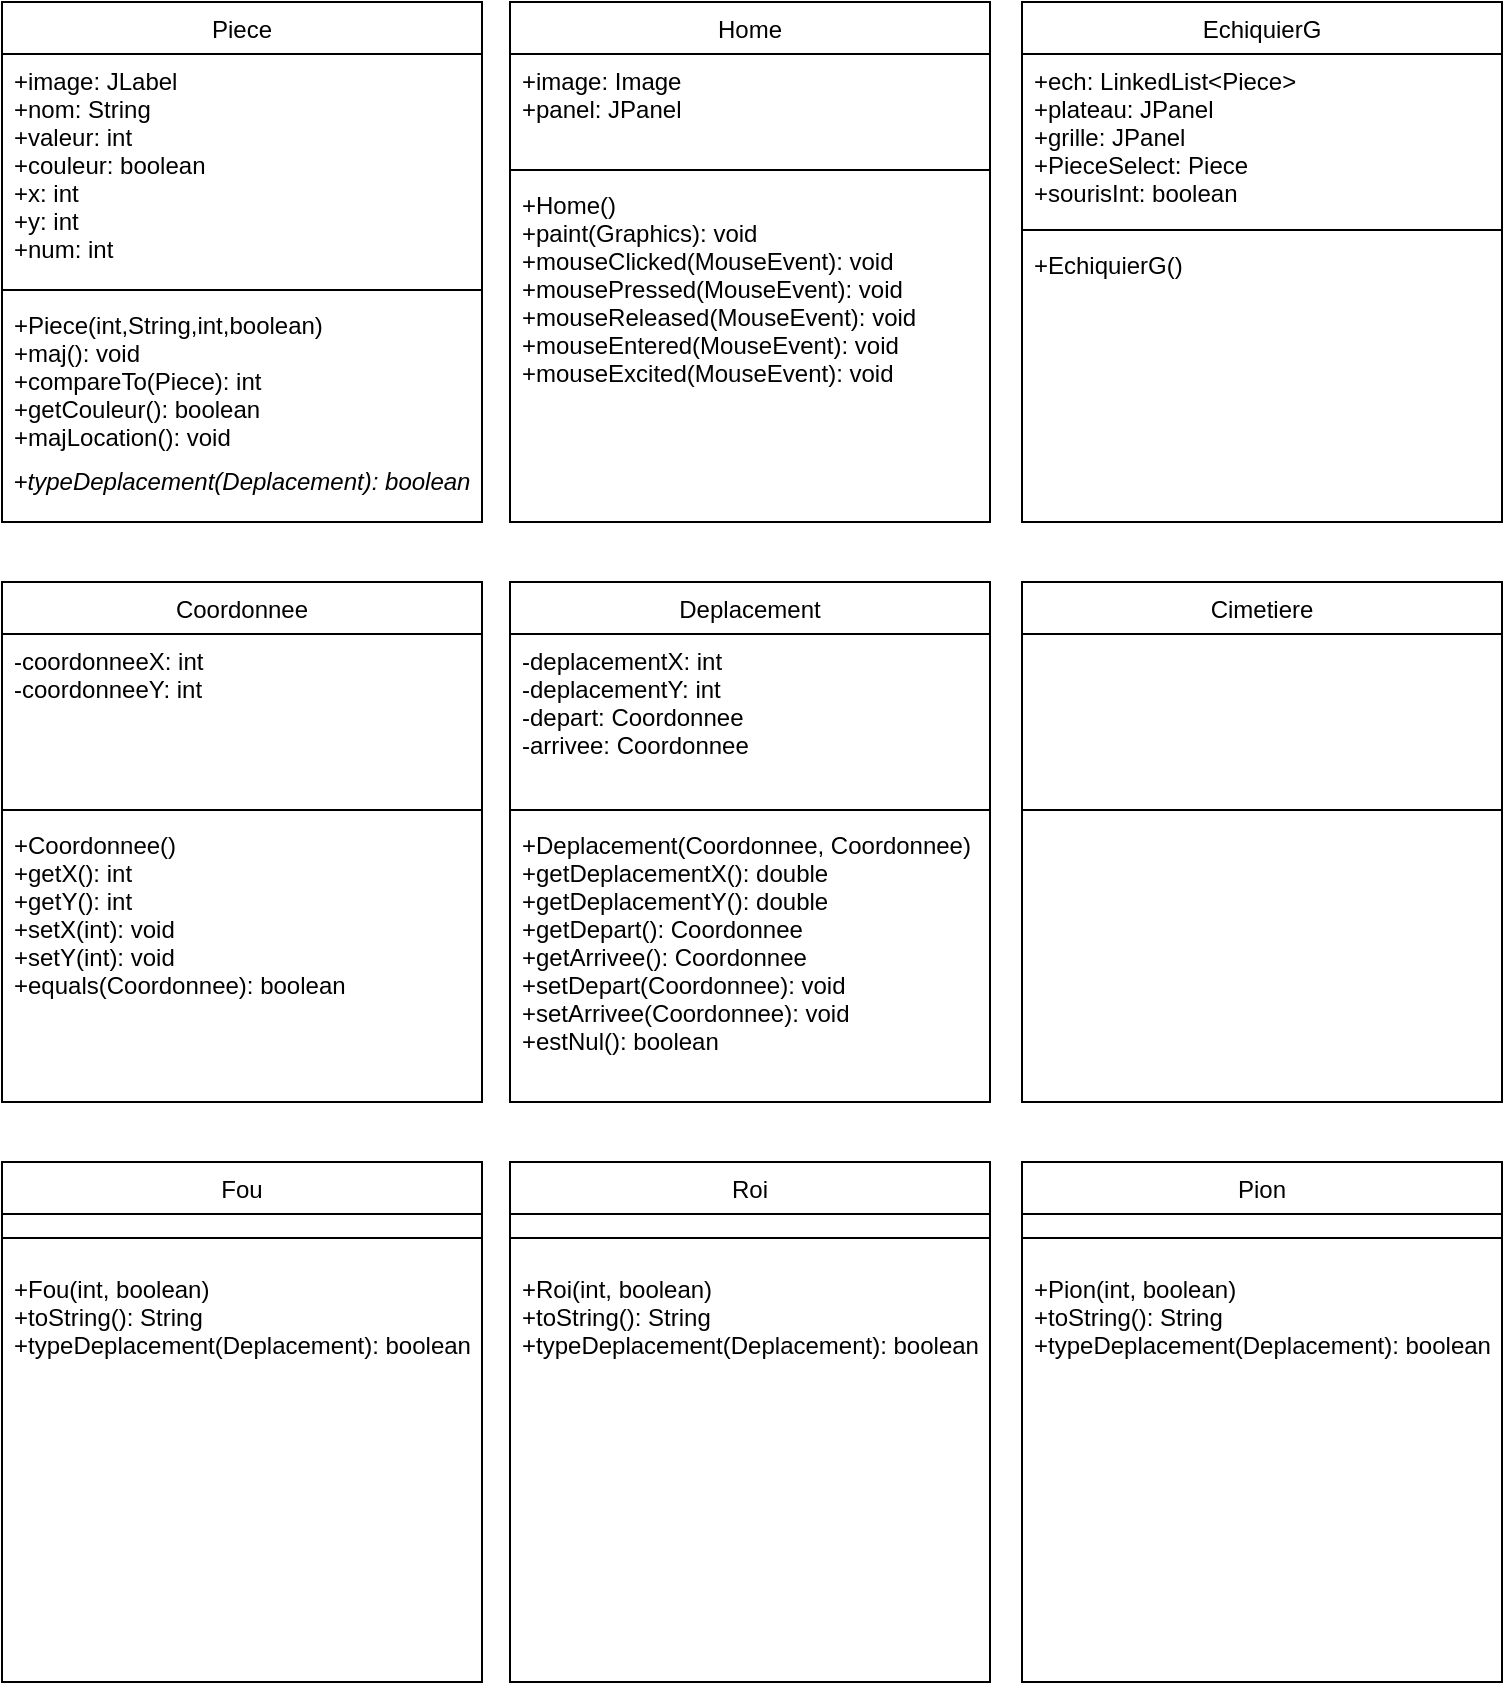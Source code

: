<mxfile version="14.4.4" type="github">
  <diagram id="C5RBs43oDa-KdzZeNtuy" name="Page-1">
    <mxGraphModel dx="462" dy="770" grid="1" gridSize="10" guides="1" tooltips="1" connect="1" arrows="1" fold="1" page="1" pageScale="1" pageWidth="827" pageHeight="1169" math="0" shadow="0">
      <root>
        <mxCell id="WIyWlLk6GJQsqaUBKTNV-0" />
        <mxCell id="WIyWlLk6GJQsqaUBKTNV-1" parent="WIyWlLk6GJQsqaUBKTNV-0" />
        <mxCell id="zkfFHV4jXpPFQw0GAbJ--17" value="Piece" style="swimlane;fontStyle=0;align=center;verticalAlign=top;childLayout=stackLayout;horizontal=1;startSize=26;horizontalStack=0;resizeParent=1;resizeLast=0;collapsible=1;marginBottom=0;rounded=0;shadow=0;strokeWidth=1;flipH=1;" parent="WIyWlLk6GJQsqaUBKTNV-1" vertex="1">
          <mxGeometry x="40" y="50" width="240" height="260" as="geometry">
            <mxRectangle x="550" y="140" width="160" height="26" as="alternateBounds" />
          </mxGeometry>
        </mxCell>
        <mxCell id="zkfFHV4jXpPFQw0GAbJ--18" value="+image: JLabel&#xa;+nom: String&#xa;+valeur: int&#xa;+couleur: boolean&#xa;+x: int&#xa;+y: int&#xa;+num: int&#xa;&#xa;" style="text;align=left;verticalAlign=top;spacingLeft=4;spacingRight=4;overflow=hidden;rotatable=0;points=[[0,0.5],[1,0.5]];portConstraint=eastwest;flipH=1;" parent="zkfFHV4jXpPFQw0GAbJ--17" vertex="1">
          <mxGeometry y="26" width="240" height="114" as="geometry" />
        </mxCell>
        <mxCell id="zkfFHV4jXpPFQw0GAbJ--23" value="" style="line;html=1;strokeWidth=1;align=left;verticalAlign=middle;spacingTop=-1;spacingLeft=3;spacingRight=3;rotatable=0;labelPosition=right;points=[];portConstraint=eastwest;flipH=1;" parent="zkfFHV4jXpPFQw0GAbJ--17" vertex="1">
          <mxGeometry y="140" width="240" height="8" as="geometry" />
        </mxCell>
        <mxCell id="zkfFHV4jXpPFQw0GAbJ--24" value="+Piece(int,String,int,boolean)&#xa;+maj(): void&#xa;+compareTo(Piece): int&#xa;+getCouleur(): boolean&#xa;+majLocation(): void&#xa;&#xa;&#xa;" style="text;align=left;verticalAlign=top;spacingLeft=4;spacingRight=4;overflow=hidden;rotatable=0;points=[[0,0.5],[1,0.5]];portConstraint=eastwest;fontStyle=0;flipH=1;" parent="zkfFHV4jXpPFQw0GAbJ--17" vertex="1">
          <mxGeometry y="148" width="240" height="82" as="geometry" />
        </mxCell>
        <mxCell id="YLITJ_lwk_BPIG0VDqPJ-0" value="&lt;i&gt;+typeDeplacement(Deplacement): boolean&lt;/i&gt;" style="text;html=1;strokeColor=none;fillColor=none;align=center;verticalAlign=middle;whiteSpace=wrap;rounded=0;flipH=1;" vertex="1" parent="zkfFHV4jXpPFQw0GAbJ--17">
          <mxGeometry y="230" width="240" height="20" as="geometry" />
        </mxCell>
        <mxCell id="YLITJ_lwk_BPIG0VDqPJ-1" value="Home" style="swimlane;fontStyle=0;align=center;verticalAlign=top;childLayout=stackLayout;horizontal=1;startSize=26;horizontalStack=0;resizeParent=1;resizeLast=0;collapsible=1;marginBottom=0;rounded=0;shadow=0;strokeWidth=1;" vertex="1" parent="WIyWlLk6GJQsqaUBKTNV-1">
          <mxGeometry x="294" y="50" width="240" height="260" as="geometry">
            <mxRectangle x="550" y="140" width="160" height="26" as="alternateBounds" />
          </mxGeometry>
        </mxCell>
        <mxCell id="YLITJ_lwk_BPIG0VDqPJ-2" value="+image: Image&#xa;+panel: JPanel&#xa;&#xa;&#xa;" style="text;align=left;verticalAlign=top;spacingLeft=4;spacingRight=4;overflow=hidden;rotatable=0;points=[[0,0.5],[1,0.5]];portConstraint=eastwest;" vertex="1" parent="YLITJ_lwk_BPIG0VDqPJ-1">
          <mxGeometry y="26" width="240" height="54" as="geometry" />
        </mxCell>
        <mxCell id="YLITJ_lwk_BPIG0VDqPJ-3" value="" style="line;html=1;strokeWidth=1;align=left;verticalAlign=middle;spacingTop=-1;spacingLeft=3;spacingRight=3;rotatable=0;labelPosition=right;points=[];portConstraint=eastwest;" vertex="1" parent="YLITJ_lwk_BPIG0VDqPJ-1">
          <mxGeometry y="80" width="240" height="8" as="geometry" />
        </mxCell>
        <mxCell id="YLITJ_lwk_BPIG0VDqPJ-4" value="+Home()&#xa;+paint(Graphics): void&#xa;+mouseClicked(MouseEvent): void&#xa;+mousePressed(MouseEvent): void&#xa;+mouseReleased(MouseEvent): void&#xa;+mouseEntered(MouseEvent): void&#xa;+mouseExcited(MouseEvent): void&#xa;&#xa;&#xa;" style="text;align=left;verticalAlign=top;spacingLeft=4;spacingRight=4;overflow=hidden;rotatable=0;points=[[0,0.5],[1,0.5]];portConstraint=eastwest;fontStyle=0" vertex="1" parent="YLITJ_lwk_BPIG0VDqPJ-1">
          <mxGeometry y="88" width="240" height="162" as="geometry" />
        </mxCell>
        <mxCell id="YLITJ_lwk_BPIG0VDqPJ-6" value="EchiquierG" style="swimlane;fontStyle=0;align=center;verticalAlign=top;childLayout=stackLayout;horizontal=1;startSize=26;horizontalStack=0;resizeParent=1;resizeLast=0;collapsible=1;marginBottom=0;rounded=0;shadow=0;strokeWidth=1;" vertex="1" parent="WIyWlLk6GJQsqaUBKTNV-1">
          <mxGeometry x="550" y="50" width="240" height="260" as="geometry">
            <mxRectangle x="550" y="140" width="160" height="26" as="alternateBounds" />
          </mxGeometry>
        </mxCell>
        <mxCell id="YLITJ_lwk_BPIG0VDqPJ-7" value="+ech: LinkedList&lt;Piece&gt;&#xa;+plateau: JPanel&#xa;+grille: JPanel&#xa;+PieceSelect: Piece&#xa;+sourisInt: boolean&#xa;&#xa;&#xa;&#xa;" style="text;align=left;verticalAlign=top;spacingLeft=4;spacingRight=4;overflow=hidden;rotatable=0;points=[[0,0.5],[1,0.5]];portConstraint=eastwest;" vertex="1" parent="YLITJ_lwk_BPIG0VDqPJ-6">
          <mxGeometry y="26" width="240" height="84" as="geometry" />
        </mxCell>
        <mxCell id="YLITJ_lwk_BPIG0VDqPJ-8" value="" style="line;html=1;strokeWidth=1;align=left;verticalAlign=middle;spacingTop=-1;spacingLeft=3;spacingRight=3;rotatable=0;labelPosition=right;points=[];portConstraint=eastwest;" vertex="1" parent="YLITJ_lwk_BPIG0VDqPJ-6">
          <mxGeometry y="110" width="240" height="8" as="geometry" />
        </mxCell>
        <mxCell id="YLITJ_lwk_BPIG0VDqPJ-9" value="+EchiquierG()&#xa;&#xa;&#xa;&#xa;" style="text;align=left;verticalAlign=top;spacingLeft=4;spacingRight=4;overflow=hidden;rotatable=0;points=[[0,0.5],[1,0.5]];portConstraint=eastwest;fontStyle=0" vertex="1" parent="YLITJ_lwk_BPIG0VDqPJ-6">
          <mxGeometry y="118" width="240" height="142" as="geometry" />
        </mxCell>
        <mxCell id="YLITJ_lwk_BPIG0VDqPJ-10" value="Coordonnee" style="swimlane;fontStyle=0;align=center;verticalAlign=top;childLayout=stackLayout;horizontal=1;startSize=26;horizontalStack=0;resizeParent=1;resizeLast=0;collapsible=1;marginBottom=0;rounded=0;shadow=0;strokeWidth=1;" vertex="1" parent="WIyWlLk6GJQsqaUBKTNV-1">
          <mxGeometry x="40" y="340" width="240" height="260" as="geometry">
            <mxRectangle x="550" y="140" width="160" height="26" as="alternateBounds" />
          </mxGeometry>
        </mxCell>
        <mxCell id="YLITJ_lwk_BPIG0VDqPJ-11" value="-coordonneeX: int&#xa;-coordonneeY: int" style="text;align=left;verticalAlign=top;spacingLeft=4;spacingRight=4;overflow=hidden;rotatable=0;points=[[0,0.5],[1,0.5]];portConstraint=eastwest;" vertex="1" parent="YLITJ_lwk_BPIG0VDqPJ-10">
          <mxGeometry y="26" width="240" height="84" as="geometry" />
        </mxCell>
        <mxCell id="YLITJ_lwk_BPIG0VDqPJ-12" value="" style="line;html=1;strokeWidth=1;align=left;verticalAlign=middle;spacingTop=-1;spacingLeft=3;spacingRight=3;rotatable=0;labelPosition=right;points=[];portConstraint=eastwest;" vertex="1" parent="YLITJ_lwk_BPIG0VDqPJ-10">
          <mxGeometry y="110" width="240" height="8" as="geometry" />
        </mxCell>
        <mxCell id="YLITJ_lwk_BPIG0VDqPJ-13" value="+Coordonnee()&#xa;+getX(): int&#xa;+getY(): int&#xa;+setX(int): void&#xa;+setY(int): void&#xa;+equals(Coordonnee): boolean&#xa;" style="text;align=left;verticalAlign=top;spacingLeft=4;spacingRight=4;overflow=hidden;rotatable=0;points=[[0,0.5],[1,0.5]];portConstraint=eastwest;fontStyle=0" vertex="1" parent="YLITJ_lwk_BPIG0VDqPJ-10">
          <mxGeometry y="118" width="240" height="142" as="geometry" />
        </mxCell>
        <mxCell id="YLITJ_lwk_BPIG0VDqPJ-14" value="Deplacement" style="swimlane;fontStyle=0;align=center;verticalAlign=top;childLayout=stackLayout;horizontal=1;startSize=26;horizontalStack=0;resizeParent=1;resizeLast=0;collapsible=1;marginBottom=0;rounded=0;shadow=0;strokeWidth=1;" vertex="1" parent="WIyWlLk6GJQsqaUBKTNV-1">
          <mxGeometry x="294" y="340" width="240" height="260" as="geometry">
            <mxRectangle x="550" y="140" width="160" height="26" as="alternateBounds" />
          </mxGeometry>
        </mxCell>
        <mxCell id="YLITJ_lwk_BPIG0VDqPJ-15" value="-deplacementX: int&#xa;-deplacementY: int&#xa;-depart: Coordonnee&#xa;-arrivee: Coordonnee&#xa;" style="text;align=left;verticalAlign=top;spacingLeft=4;spacingRight=4;overflow=hidden;rotatable=0;points=[[0,0.5],[1,0.5]];portConstraint=eastwest;" vertex="1" parent="YLITJ_lwk_BPIG0VDqPJ-14">
          <mxGeometry y="26" width="240" height="84" as="geometry" />
        </mxCell>
        <mxCell id="YLITJ_lwk_BPIG0VDqPJ-16" value="" style="line;html=1;strokeWidth=1;align=left;verticalAlign=middle;spacingTop=-1;spacingLeft=3;spacingRight=3;rotatable=0;labelPosition=right;points=[];portConstraint=eastwest;" vertex="1" parent="YLITJ_lwk_BPIG0VDqPJ-14">
          <mxGeometry y="110" width="240" height="8" as="geometry" />
        </mxCell>
        <mxCell id="YLITJ_lwk_BPIG0VDqPJ-17" value="+Deplacement(Coordonnee, Coordonnee)&#xa;+getDeplacementX(): double&#xa;+getDeplacementY(): double&#xa;+getDepart(): Coordonnee&#xa;+getArrivee(): Coordonnee&#xa;+setDepart(Coordonnee): void&#xa;+setArrivee(Coordonnee): void&#xa;+estNul(): boolean&#xa;" style="text;align=left;verticalAlign=top;spacingLeft=4;spacingRight=4;overflow=hidden;rotatable=0;points=[[0,0.5],[1,0.5]];portConstraint=eastwest;fontStyle=0" vertex="1" parent="YLITJ_lwk_BPIG0VDqPJ-14">
          <mxGeometry y="118" width="240" height="142" as="geometry" />
        </mxCell>
        <mxCell id="YLITJ_lwk_BPIG0VDqPJ-18" value="Cimetiere" style="swimlane;fontStyle=0;align=center;verticalAlign=top;childLayout=stackLayout;horizontal=1;startSize=26;horizontalStack=0;resizeParent=1;resizeLast=0;collapsible=1;marginBottom=0;rounded=0;shadow=0;strokeWidth=1;" vertex="1" parent="WIyWlLk6GJQsqaUBKTNV-1">
          <mxGeometry x="550" y="340" width="240" height="260" as="geometry">
            <mxRectangle x="550" y="140" width="160" height="26" as="alternateBounds" />
          </mxGeometry>
        </mxCell>
        <mxCell id="YLITJ_lwk_BPIG0VDqPJ-19" value="&#xa;&#xa;&#xa;" style="text;align=left;verticalAlign=top;spacingLeft=4;spacingRight=4;overflow=hidden;rotatable=0;points=[[0,0.5],[1,0.5]];portConstraint=eastwest;" vertex="1" parent="YLITJ_lwk_BPIG0VDqPJ-18">
          <mxGeometry y="26" width="240" height="84" as="geometry" />
        </mxCell>
        <mxCell id="YLITJ_lwk_BPIG0VDqPJ-20" value="" style="line;html=1;strokeWidth=1;align=left;verticalAlign=middle;spacingTop=-1;spacingLeft=3;spacingRight=3;rotatable=0;labelPosition=right;points=[];portConstraint=eastwest;" vertex="1" parent="YLITJ_lwk_BPIG0VDqPJ-18">
          <mxGeometry y="110" width="240" height="8" as="geometry" />
        </mxCell>
        <mxCell id="YLITJ_lwk_BPIG0VDqPJ-27" value="Fou" style="swimlane;fontStyle=0;align=center;verticalAlign=top;childLayout=stackLayout;horizontal=1;startSize=26;horizontalStack=0;resizeParent=1;resizeLast=0;collapsible=1;marginBottom=0;rounded=0;shadow=0;strokeWidth=1;" vertex="1" parent="WIyWlLk6GJQsqaUBKTNV-1">
          <mxGeometry x="40" y="630" width="240" height="260" as="geometry">
            <mxRectangle x="550" y="140" width="160" height="26" as="alternateBounds" />
          </mxGeometry>
        </mxCell>
        <mxCell id="YLITJ_lwk_BPIG0VDqPJ-29" value="" style="line;html=1;strokeWidth=1;align=left;verticalAlign=middle;spacingTop=-1;spacingLeft=3;spacingRight=3;rotatable=0;labelPosition=right;points=[];portConstraint=eastwest;" vertex="1" parent="YLITJ_lwk_BPIG0VDqPJ-27">
          <mxGeometry y="26" width="240" height="24" as="geometry" />
        </mxCell>
        <mxCell id="YLITJ_lwk_BPIG0VDqPJ-30" value="+Fou(int, boolean)&#xa;+toString(): String&#xa;+typeDeplacement(Deplacement): boolean&#xa;" style="text;align=left;verticalAlign=top;spacingLeft=4;spacingRight=4;overflow=hidden;rotatable=0;points=[[0,0.5],[1,0.5]];portConstraint=eastwest;fontStyle=0" vertex="1" parent="YLITJ_lwk_BPIG0VDqPJ-27">
          <mxGeometry y="50" width="240" height="142" as="geometry" />
        </mxCell>
        <mxCell id="YLITJ_lwk_BPIG0VDqPJ-31" value="Roi" style="swimlane;fontStyle=0;align=center;verticalAlign=top;childLayout=stackLayout;horizontal=1;startSize=26;horizontalStack=0;resizeParent=1;resizeLast=0;collapsible=1;marginBottom=0;rounded=0;shadow=0;strokeWidth=1;" vertex="1" parent="WIyWlLk6GJQsqaUBKTNV-1">
          <mxGeometry x="294" y="630" width="240" height="260" as="geometry">
            <mxRectangle x="550" y="140" width="160" height="26" as="alternateBounds" />
          </mxGeometry>
        </mxCell>
        <mxCell id="YLITJ_lwk_BPIG0VDqPJ-32" value="" style="line;html=1;strokeWidth=1;align=left;verticalAlign=middle;spacingTop=-1;spacingLeft=3;spacingRight=3;rotatable=0;labelPosition=right;points=[];portConstraint=eastwest;" vertex="1" parent="YLITJ_lwk_BPIG0VDqPJ-31">
          <mxGeometry y="26" width="240" height="24" as="geometry" />
        </mxCell>
        <mxCell id="YLITJ_lwk_BPIG0VDqPJ-33" value="+Roi(int, boolean)&#xa;+toString(): String&#xa;+typeDeplacement(Deplacement): boolean&#xa;" style="text;align=left;verticalAlign=top;spacingLeft=4;spacingRight=4;overflow=hidden;rotatable=0;points=[[0,0.5],[1,0.5]];portConstraint=eastwest;fontStyle=0" vertex="1" parent="YLITJ_lwk_BPIG0VDqPJ-31">
          <mxGeometry y="50" width="240" height="142" as="geometry" />
        </mxCell>
        <mxCell id="YLITJ_lwk_BPIG0VDqPJ-34" value="Pion" style="swimlane;fontStyle=0;align=center;verticalAlign=top;childLayout=stackLayout;horizontal=1;startSize=26;horizontalStack=0;resizeParent=1;resizeLast=0;collapsible=1;marginBottom=0;rounded=0;shadow=0;strokeWidth=1;" vertex="1" parent="WIyWlLk6GJQsqaUBKTNV-1">
          <mxGeometry x="550" y="630" width="240" height="260" as="geometry">
            <mxRectangle x="550" y="140" width="160" height="26" as="alternateBounds" />
          </mxGeometry>
        </mxCell>
        <mxCell id="YLITJ_lwk_BPIG0VDqPJ-35" value="" style="line;html=1;strokeWidth=1;align=left;verticalAlign=middle;spacingTop=-1;spacingLeft=3;spacingRight=3;rotatable=0;labelPosition=right;points=[];portConstraint=eastwest;" vertex="1" parent="YLITJ_lwk_BPIG0VDqPJ-34">
          <mxGeometry y="26" width="240" height="24" as="geometry" />
        </mxCell>
        <mxCell id="YLITJ_lwk_BPIG0VDqPJ-36" value="+Pion(int, boolean)&#xa;+toString(): String&#xa;+typeDeplacement(Deplacement): boolean&#xa;" style="text;align=left;verticalAlign=top;spacingLeft=4;spacingRight=4;overflow=hidden;rotatable=0;points=[[0,0.5],[1,0.5]];portConstraint=eastwest;fontStyle=0" vertex="1" parent="YLITJ_lwk_BPIG0VDqPJ-34">
          <mxGeometry y="50" width="240" height="142" as="geometry" />
        </mxCell>
      </root>
    </mxGraphModel>
  </diagram>
</mxfile>
